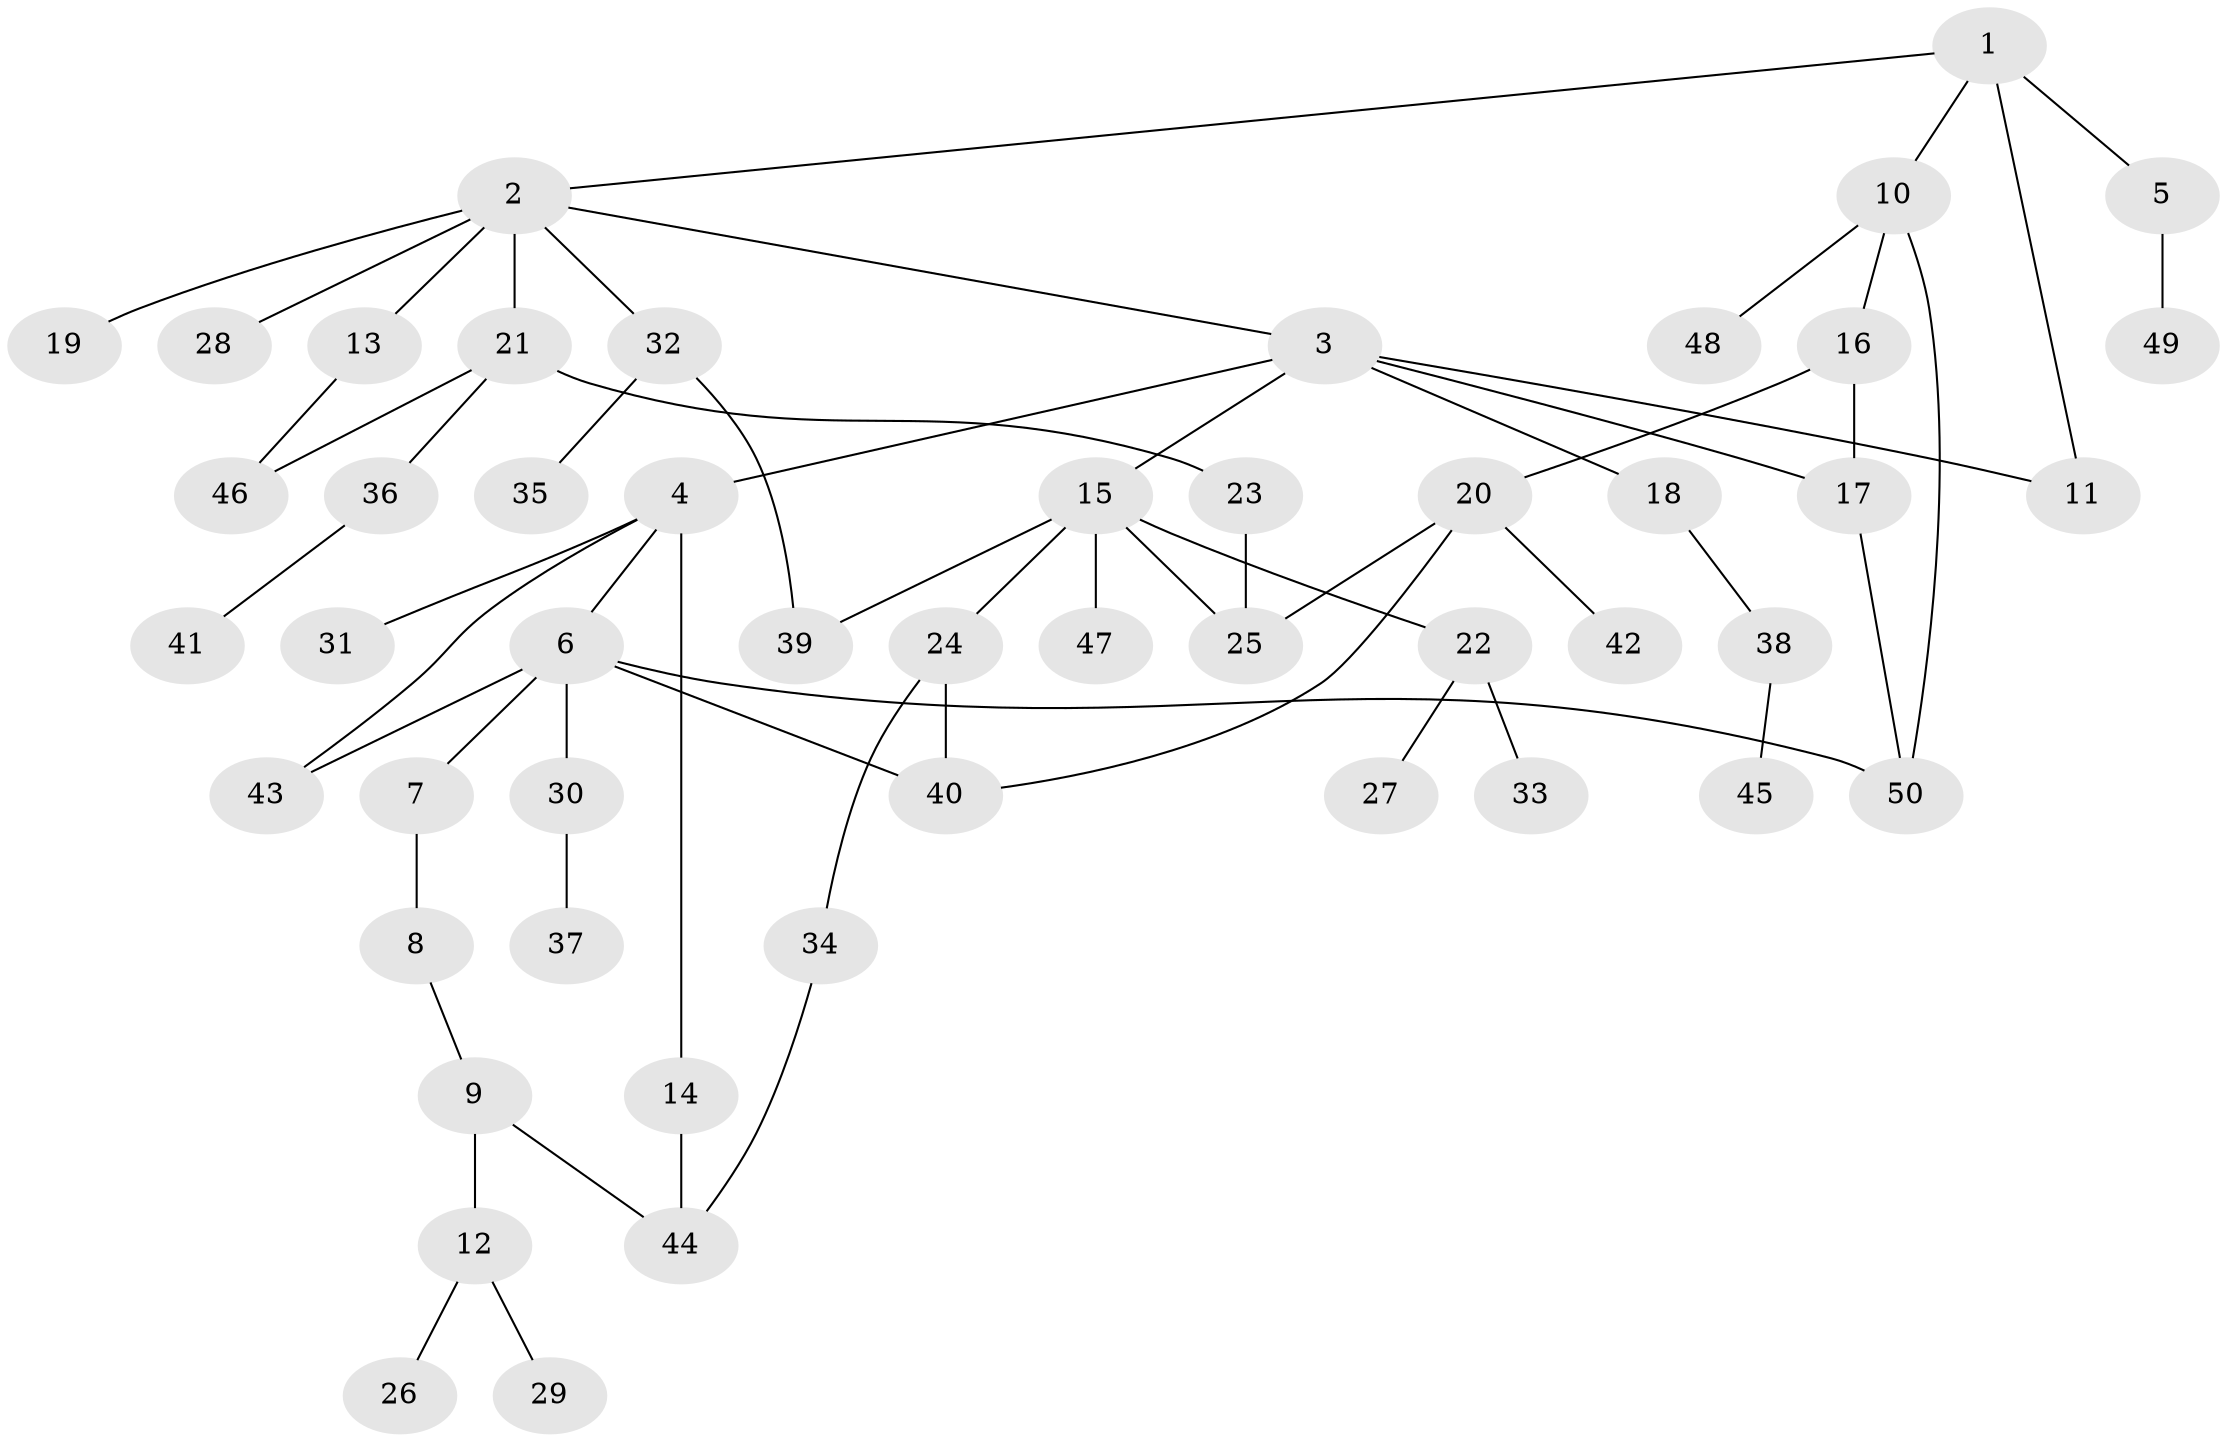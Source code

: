 // Generated by graph-tools (version 1.1) at 2025/34/03/09/25 02:34:02]
// undirected, 50 vertices, 62 edges
graph export_dot {
graph [start="1"]
  node [color=gray90,style=filled];
  1;
  2;
  3;
  4;
  5;
  6;
  7;
  8;
  9;
  10;
  11;
  12;
  13;
  14;
  15;
  16;
  17;
  18;
  19;
  20;
  21;
  22;
  23;
  24;
  25;
  26;
  27;
  28;
  29;
  30;
  31;
  32;
  33;
  34;
  35;
  36;
  37;
  38;
  39;
  40;
  41;
  42;
  43;
  44;
  45;
  46;
  47;
  48;
  49;
  50;
  1 -- 2;
  1 -- 5;
  1 -- 10;
  1 -- 11;
  2 -- 3;
  2 -- 13;
  2 -- 19;
  2 -- 21;
  2 -- 28;
  2 -- 32;
  3 -- 4;
  3 -- 11;
  3 -- 15;
  3 -- 17;
  3 -- 18;
  4 -- 6;
  4 -- 14;
  4 -- 31;
  4 -- 43;
  5 -- 49;
  6 -- 7;
  6 -- 30;
  6 -- 43;
  6 -- 50;
  6 -- 40;
  7 -- 8;
  8 -- 9;
  9 -- 12;
  9 -- 44;
  10 -- 16;
  10 -- 48;
  10 -- 50;
  12 -- 26;
  12 -- 29;
  13 -- 46;
  14 -- 44;
  15 -- 22;
  15 -- 24;
  15 -- 47;
  15 -- 25;
  15 -- 39;
  16 -- 20;
  16 -- 17;
  17 -- 50;
  18 -- 38;
  20 -- 42;
  20 -- 40;
  20 -- 25;
  21 -- 23;
  21 -- 36;
  21 -- 46;
  22 -- 27;
  22 -- 33;
  23 -- 25;
  24 -- 34;
  24 -- 40;
  30 -- 37;
  32 -- 35;
  32 -- 39;
  34 -- 44;
  36 -- 41;
  38 -- 45;
}
